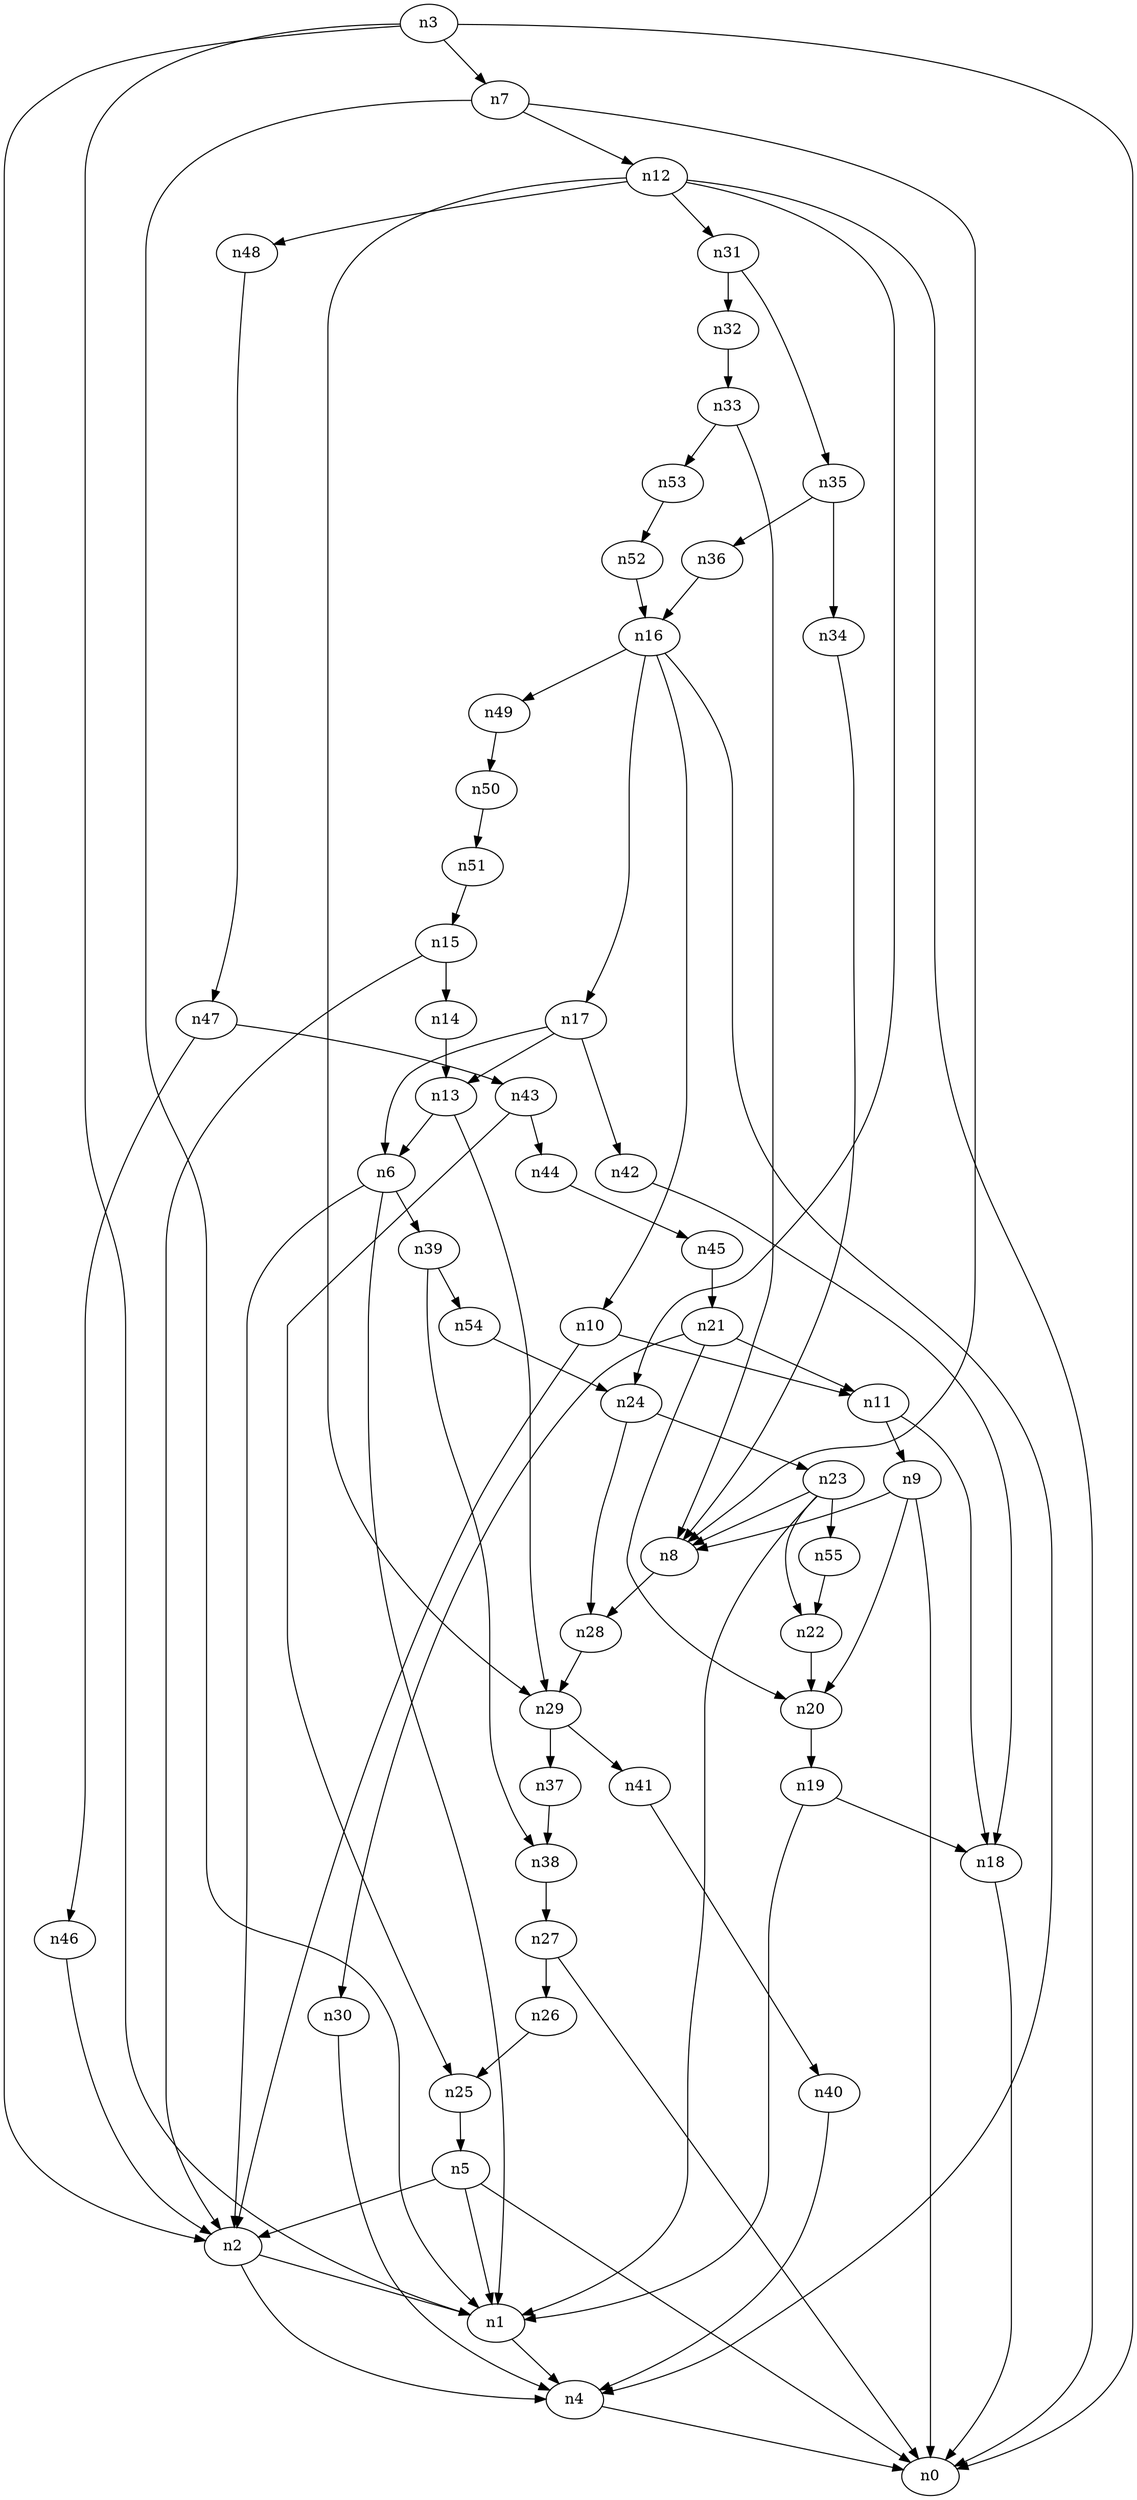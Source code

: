 digraph G {
	n1 -> n4	 [_graphml_id=e4];
	n2 -> n1	 [_graphml_id=e11];
	n2 -> n4	 [_graphml_id=e7];
	n3 -> n0	 [_graphml_id=e0];
	n3 -> n1	 [_graphml_id=e3];
	n3 -> n2	 [_graphml_id=e6];
	n3 -> n7	 [_graphml_id=e12];
	n4 -> n0	 [_graphml_id=e1];
	n5 -> n0	 [_graphml_id=e2];
	n5 -> n1	 [_graphml_id=e5];
	n5 -> n2	 [_graphml_id=e8];
	n6 -> n1	 [_graphml_id=e9];
	n6 -> n2	 [_graphml_id=e10];
	n6 -> n39	 [_graphml_id=e66];
	n7 -> n1	 [_graphml_id=e21];
	n7 -> n8	 [_graphml_id=e13];
	n7 -> n12	 [_graphml_id=e19];
	n8 -> n28	 [_graphml_id=e46];
	n9 -> n0	 [_graphml_id=e15];
	n9 -> n8	 [_graphml_id=e14];
	n9 -> n20	 [_graphml_id=e62];
	n10 -> n2	 [_graphml_id=e16];
	n10 -> n11	 [_graphml_id=e17];
	n11 -> n9	 [_graphml_id=e18];
	n11 -> n18	 [_graphml_id=e29];
	n12 -> n0	 [_graphml_id=e20];
	n12 -> n24	 [_graphml_id=e40];
	n12 -> n29	 [_graphml_id=e61];
	n12 -> n31	 [_graphml_id=e52];
	n12 -> n48	 [_graphml_id=e81];
	n13 -> n6	 [_graphml_id=e22];
	n13 -> n29	 [_graphml_id=e48];
	n14 -> n13	 [_graphml_id=e23];
	n15 -> n2	 [_graphml_id=e25];
	n15 -> n14	 [_graphml_id=e24];
	n16 -> n4	 [_graphml_id=e26];
	n16 -> n10	 [_graphml_id=e51];
	n16 -> n17	 [_graphml_id=e27];
	n16 -> n49	 [_graphml_id=e83];
	n17 -> n6	 [_graphml_id=e31];
	n17 -> n13	 [_graphml_id=e28];
	n17 -> n42	 [_graphml_id=e70];
	n18 -> n0	 [_graphml_id=e30];
	n19 -> n1	 [_graphml_id=e32];
	n19 -> n18	 [_graphml_id=e41];
	n20 -> n19	 [_graphml_id=e33];
	n21 -> n11	 [_graphml_id=e35];
	n21 -> n20	 [_graphml_id=e34];
	n21 -> n30	 [_graphml_id=e49];
	n22 -> n20	 [_graphml_id=e36];
	n23 -> n1	 [_graphml_id=e38];
	n23 -> n8	 [_graphml_id=e92];
	n23 -> n22	 [_graphml_id=e37];
	n23 -> n55	 [_graphml_id=e93];
	n24 -> n23	 [_graphml_id=e39];
	n24 -> n28	 [_graphml_id=e72];
	n25 -> n5	 [_graphml_id=e42];
	n26 -> n25	 [_graphml_id=e43];
	n27 -> n0	 [_graphml_id=e45];
	n27 -> n26	 [_graphml_id=e44];
	n28 -> n29	 [_graphml_id=e47];
	n29 -> n37	 [_graphml_id=e63];
	n29 -> n41	 [_graphml_id=e69];
	n30 -> n4	 [_graphml_id=e50];
	n31 -> n32	 [_graphml_id=e53];
	n31 -> n35	 [_graphml_id=e58];
	n32 -> n33	 [_graphml_id=e54];
	n33 -> n8	 [_graphml_id=e55];
	n33 -> n53	 [_graphml_id=e89];
	n34 -> n8	 [_graphml_id=e56];
	n35 -> n34	 [_graphml_id=e57];
	n35 -> n36	 [_graphml_id=e59];
	n36 -> n16	 [_graphml_id=e60];
	n37 -> n38	 [_graphml_id=e64];
	n38 -> n27	 [_graphml_id=e82];
	n39 -> n38	 [_graphml_id=e65];
	n39 -> n54	 [_graphml_id=e90];
	n40 -> n4	 [_graphml_id=e67];
	n41 -> n40	 [_graphml_id=e68];
	n42 -> n18	 [_graphml_id=e71];
	n43 -> n25	 [_graphml_id=e73];
	n43 -> n44	 [_graphml_id=e74];
	n44 -> n45	 [_graphml_id=e75];
	n45 -> n21	 [_graphml_id=e76];
	n46 -> n2	 [_graphml_id=e77];
	n47 -> n43	 [_graphml_id=e79];
	n47 -> n46	 [_graphml_id=e78];
	n48 -> n47	 [_graphml_id=e80];
	n49 -> n50	 [_graphml_id=e84];
	n50 -> n51	 [_graphml_id=e85];
	n51 -> n15	 [_graphml_id=e86];
	n52 -> n16	 [_graphml_id=e87];
	n53 -> n52	 [_graphml_id=e88];
	n54 -> n24	 [_graphml_id=e91];
	n55 -> n22	 [_graphml_id=e94];
}
